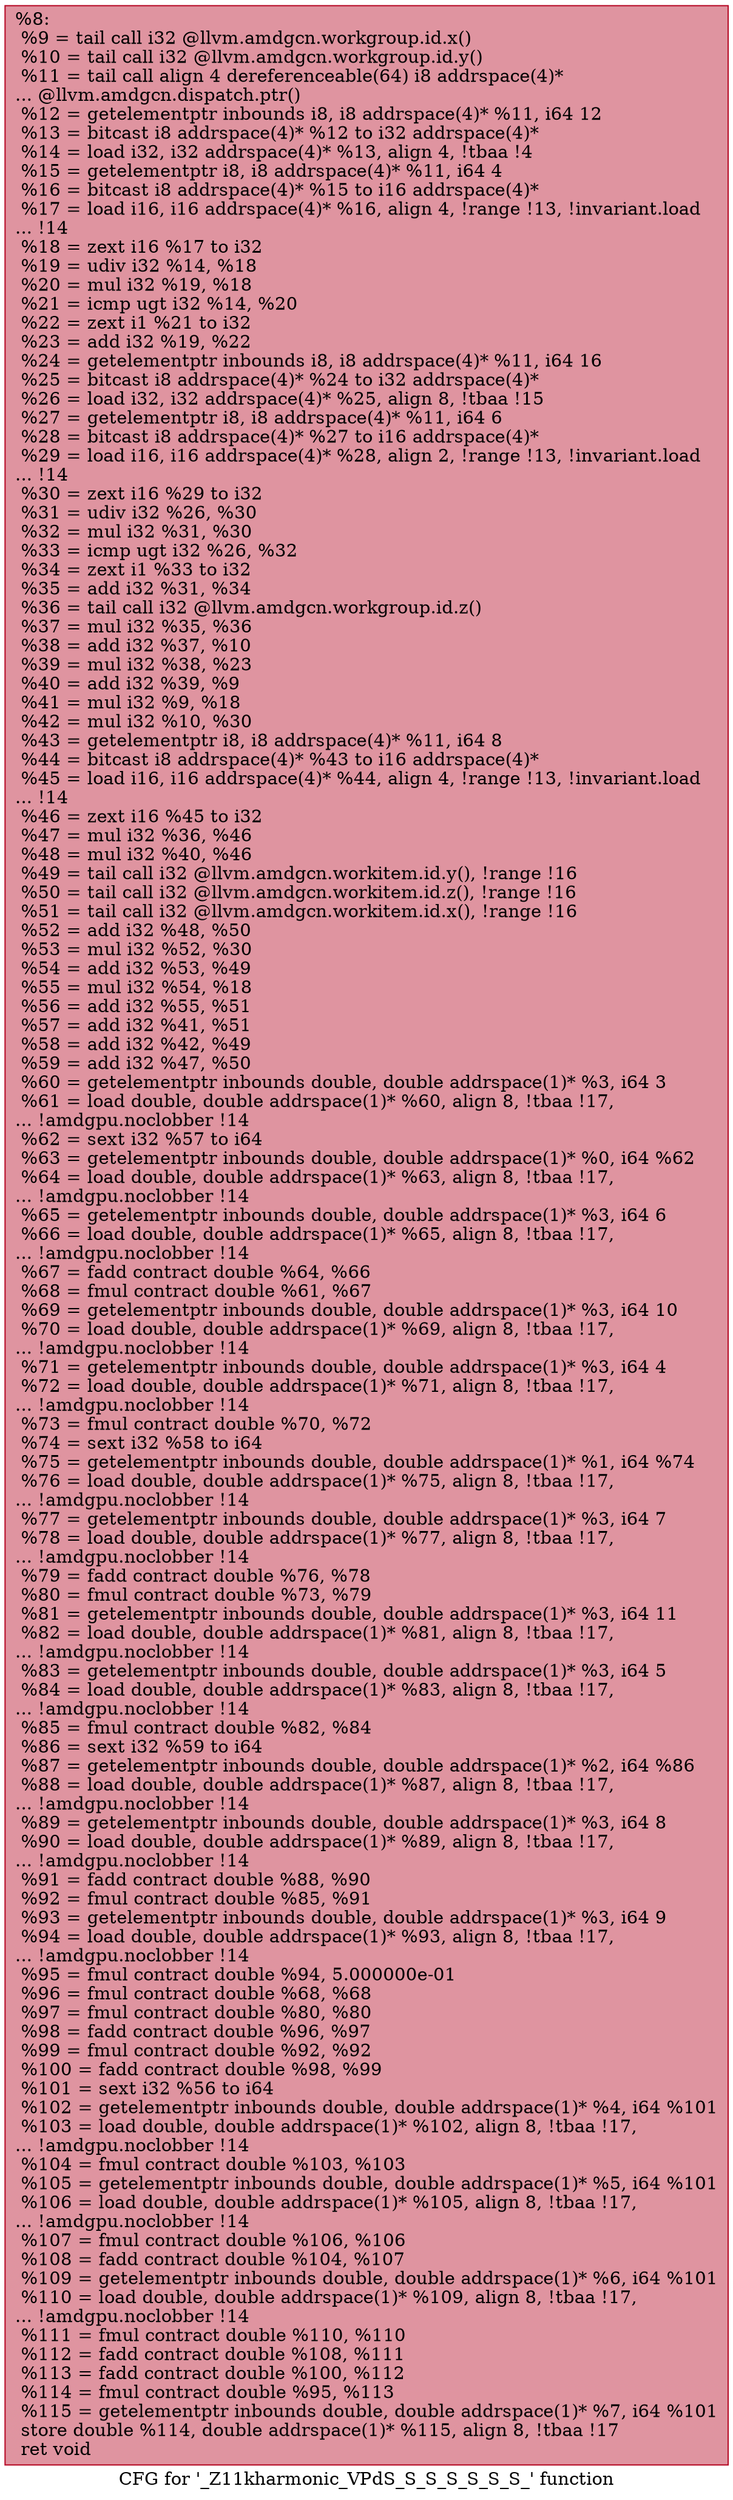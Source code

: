 digraph "CFG for '_Z11kharmonic_VPdS_S_S_S_S_S_S_' function" {
	label="CFG for '_Z11kharmonic_VPdS_S_S_S_S_S_S_' function";

	Node0x5277840 [shape=record,color="#b70d28ff", style=filled, fillcolor="#b70d2870",label="{%8:\l  %9 = tail call i32 @llvm.amdgcn.workgroup.id.x()\l  %10 = tail call i32 @llvm.amdgcn.workgroup.id.y()\l  %11 = tail call align 4 dereferenceable(64) i8 addrspace(4)*\l... @llvm.amdgcn.dispatch.ptr()\l  %12 = getelementptr inbounds i8, i8 addrspace(4)* %11, i64 12\l  %13 = bitcast i8 addrspace(4)* %12 to i32 addrspace(4)*\l  %14 = load i32, i32 addrspace(4)* %13, align 4, !tbaa !4\l  %15 = getelementptr i8, i8 addrspace(4)* %11, i64 4\l  %16 = bitcast i8 addrspace(4)* %15 to i16 addrspace(4)*\l  %17 = load i16, i16 addrspace(4)* %16, align 4, !range !13, !invariant.load\l... !14\l  %18 = zext i16 %17 to i32\l  %19 = udiv i32 %14, %18\l  %20 = mul i32 %19, %18\l  %21 = icmp ugt i32 %14, %20\l  %22 = zext i1 %21 to i32\l  %23 = add i32 %19, %22\l  %24 = getelementptr inbounds i8, i8 addrspace(4)* %11, i64 16\l  %25 = bitcast i8 addrspace(4)* %24 to i32 addrspace(4)*\l  %26 = load i32, i32 addrspace(4)* %25, align 8, !tbaa !15\l  %27 = getelementptr i8, i8 addrspace(4)* %11, i64 6\l  %28 = bitcast i8 addrspace(4)* %27 to i16 addrspace(4)*\l  %29 = load i16, i16 addrspace(4)* %28, align 2, !range !13, !invariant.load\l... !14\l  %30 = zext i16 %29 to i32\l  %31 = udiv i32 %26, %30\l  %32 = mul i32 %31, %30\l  %33 = icmp ugt i32 %26, %32\l  %34 = zext i1 %33 to i32\l  %35 = add i32 %31, %34\l  %36 = tail call i32 @llvm.amdgcn.workgroup.id.z()\l  %37 = mul i32 %35, %36\l  %38 = add i32 %37, %10\l  %39 = mul i32 %38, %23\l  %40 = add i32 %39, %9\l  %41 = mul i32 %9, %18\l  %42 = mul i32 %10, %30\l  %43 = getelementptr i8, i8 addrspace(4)* %11, i64 8\l  %44 = bitcast i8 addrspace(4)* %43 to i16 addrspace(4)*\l  %45 = load i16, i16 addrspace(4)* %44, align 4, !range !13, !invariant.load\l... !14\l  %46 = zext i16 %45 to i32\l  %47 = mul i32 %36, %46\l  %48 = mul i32 %40, %46\l  %49 = tail call i32 @llvm.amdgcn.workitem.id.y(), !range !16\l  %50 = tail call i32 @llvm.amdgcn.workitem.id.z(), !range !16\l  %51 = tail call i32 @llvm.amdgcn.workitem.id.x(), !range !16\l  %52 = add i32 %48, %50\l  %53 = mul i32 %52, %30\l  %54 = add i32 %53, %49\l  %55 = mul i32 %54, %18\l  %56 = add i32 %55, %51\l  %57 = add i32 %41, %51\l  %58 = add i32 %42, %49\l  %59 = add i32 %47, %50\l  %60 = getelementptr inbounds double, double addrspace(1)* %3, i64 3\l  %61 = load double, double addrspace(1)* %60, align 8, !tbaa !17,\l... !amdgpu.noclobber !14\l  %62 = sext i32 %57 to i64\l  %63 = getelementptr inbounds double, double addrspace(1)* %0, i64 %62\l  %64 = load double, double addrspace(1)* %63, align 8, !tbaa !17,\l... !amdgpu.noclobber !14\l  %65 = getelementptr inbounds double, double addrspace(1)* %3, i64 6\l  %66 = load double, double addrspace(1)* %65, align 8, !tbaa !17,\l... !amdgpu.noclobber !14\l  %67 = fadd contract double %64, %66\l  %68 = fmul contract double %61, %67\l  %69 = getelementptr inbounds double, double addrspace(1)* %3, i64 10\l  %70 = load double, double addrspace(1)* %69, align 8, !tbaa !17,\l... !amdgpu.noclobber !14\l  %71 = getelementptr inbounds double, double addrspace(1)* %3, i64 4\l  %72 = load double, double addrspace(1)* %71, align 8, !tbaa !17,\l... !amdgpu.noclobber !14\l  %73 = fmul contract double %70, %72\l  %74 = sext i32 %58 to i64\l  %75 = getelementptr inbounds double, double addrspace(1)* %1, i64 %74\l  %76 = load double, double addrspace(1)* %75, align 8, !tbaa !17,\l... !amdgpu.noclobber !14\l  %77 = getelementptr inbounds double, double addrspace(1)* %3, i64 7\l  %78 = load double, double addrspace(1)* %77, align 8, !tbaa !17,\l... !amdgpu.noclobber !14\l  %79 = fadd contract double %76, %78\l  %80 = fmul contract double %73, %79\l  %81 = getelementptr inbounds double, double addrspace(1)* %3, i64 11\l  %82 = load double, double addrspace(1)* %81, align 8, !tbaa !17,\l... !amdgpu.noclobber !14\l  %83 = getelementptr inbounds double, double addrspace(1)* %3, i64 5\l  %84 = load double, double addrspace(1)* %83, align 8, !tbaa !17,\l... !amdgpu.noclobber !14\l  %85 = fmul contract double %82, %84\l  %86 = sext i32 %59 to i64\l  %87 = getelementptr inbounds double, double addrspace(1)* %2, i64 %86\l  %88 = load double, double addrspace(1)* %87, align 8, !tbaa !17,\l... !amdgpu.noclobber !14\l  %89 = getelementptr inbounds double, double addrspace(1)* %3, i64 8\l  %90 = load double, double addrspace(1)* %89, align 8, !tbaa !17,\l... !amdgpu.noclobber !14\l  %91 = fadd contract double %88, %90\l  %92 = fmul contract double %85, %91\l  %93 = getelementptr inbounds double, double addrspace(1)* %3, i64 9\l  %94 = load double, double addrspace(1)* %93, align 8, !tbaa !17,\l... !amdgpu.noclobber !14\l  %95 = fmul contract double %94, 5.000000e-01\l  %96 = fmul contract double %68, %68\l  %97 = fmul contract double %80, %80\l  %98 = fadd contract double %96, %97\l  %99 = fmul contract double %92, %92\l  %100 = fadd contract double %98, %99\l  %101 = sext i32 %56 to i64\l  %102 = getelementptr inbounds double, double addrspace(1)* %4, i64 %101\l  %103 = load double, double addrspace(1)* %102, align 8, !tbaa !17,\l... !amdgpu.noclobber !14\l  %104 = fmul contract double %103, %103\l  %105 = getelementptr inbounds double, double addrspace(1)* %5, i64 %101\l  %106 = load double, double addrspace(1)* %105, align 8, !tbaa !17,\l... !amdgpu.noclobber !14\l  %107 = fmul contract double %106, %106\l  %108 = fadd contract double %104, %107\l  %109 = getelementptr inbounds double, double addrspace(1)* %6, i64 %101\l  %110 = load double, double addrspace(1)* %109, align 8, !tbaa !17,\l... !amdgpu.noclobber !14\l  %111 = fmul contract double %110, %110\l  %112 = fadd contract double %108, %111\l  %113 = fadd contract double %100, %112\l  %114 = fmul contract double %95, %113\l  %115 = getelementptr inbounds double, double addrspace(1)* %7, i64 %101\l  store double %114, double addrspace(1)* %115, align 8, !tbaa !17\l  ret void\l}"];
}
